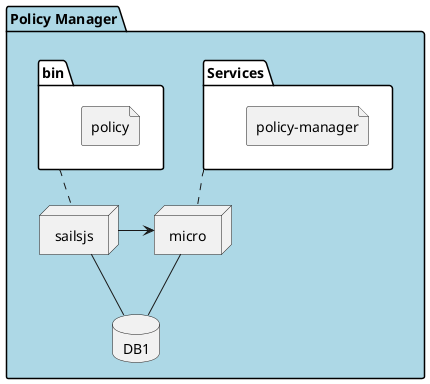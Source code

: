@startuml

package  "Policy Manager"  #lightblue {
  folder bin #ffffff {
    file policy
  }

  folder Services #ffffff {
    file "policy-manager"
  }

  node micro

  node sailsjs
  database DB1

  sailsjs -- DB1
  bin .. sailsjs
  Services .. micro

  micro -- DB1
  sailsjs -> micro
}

@enduml


